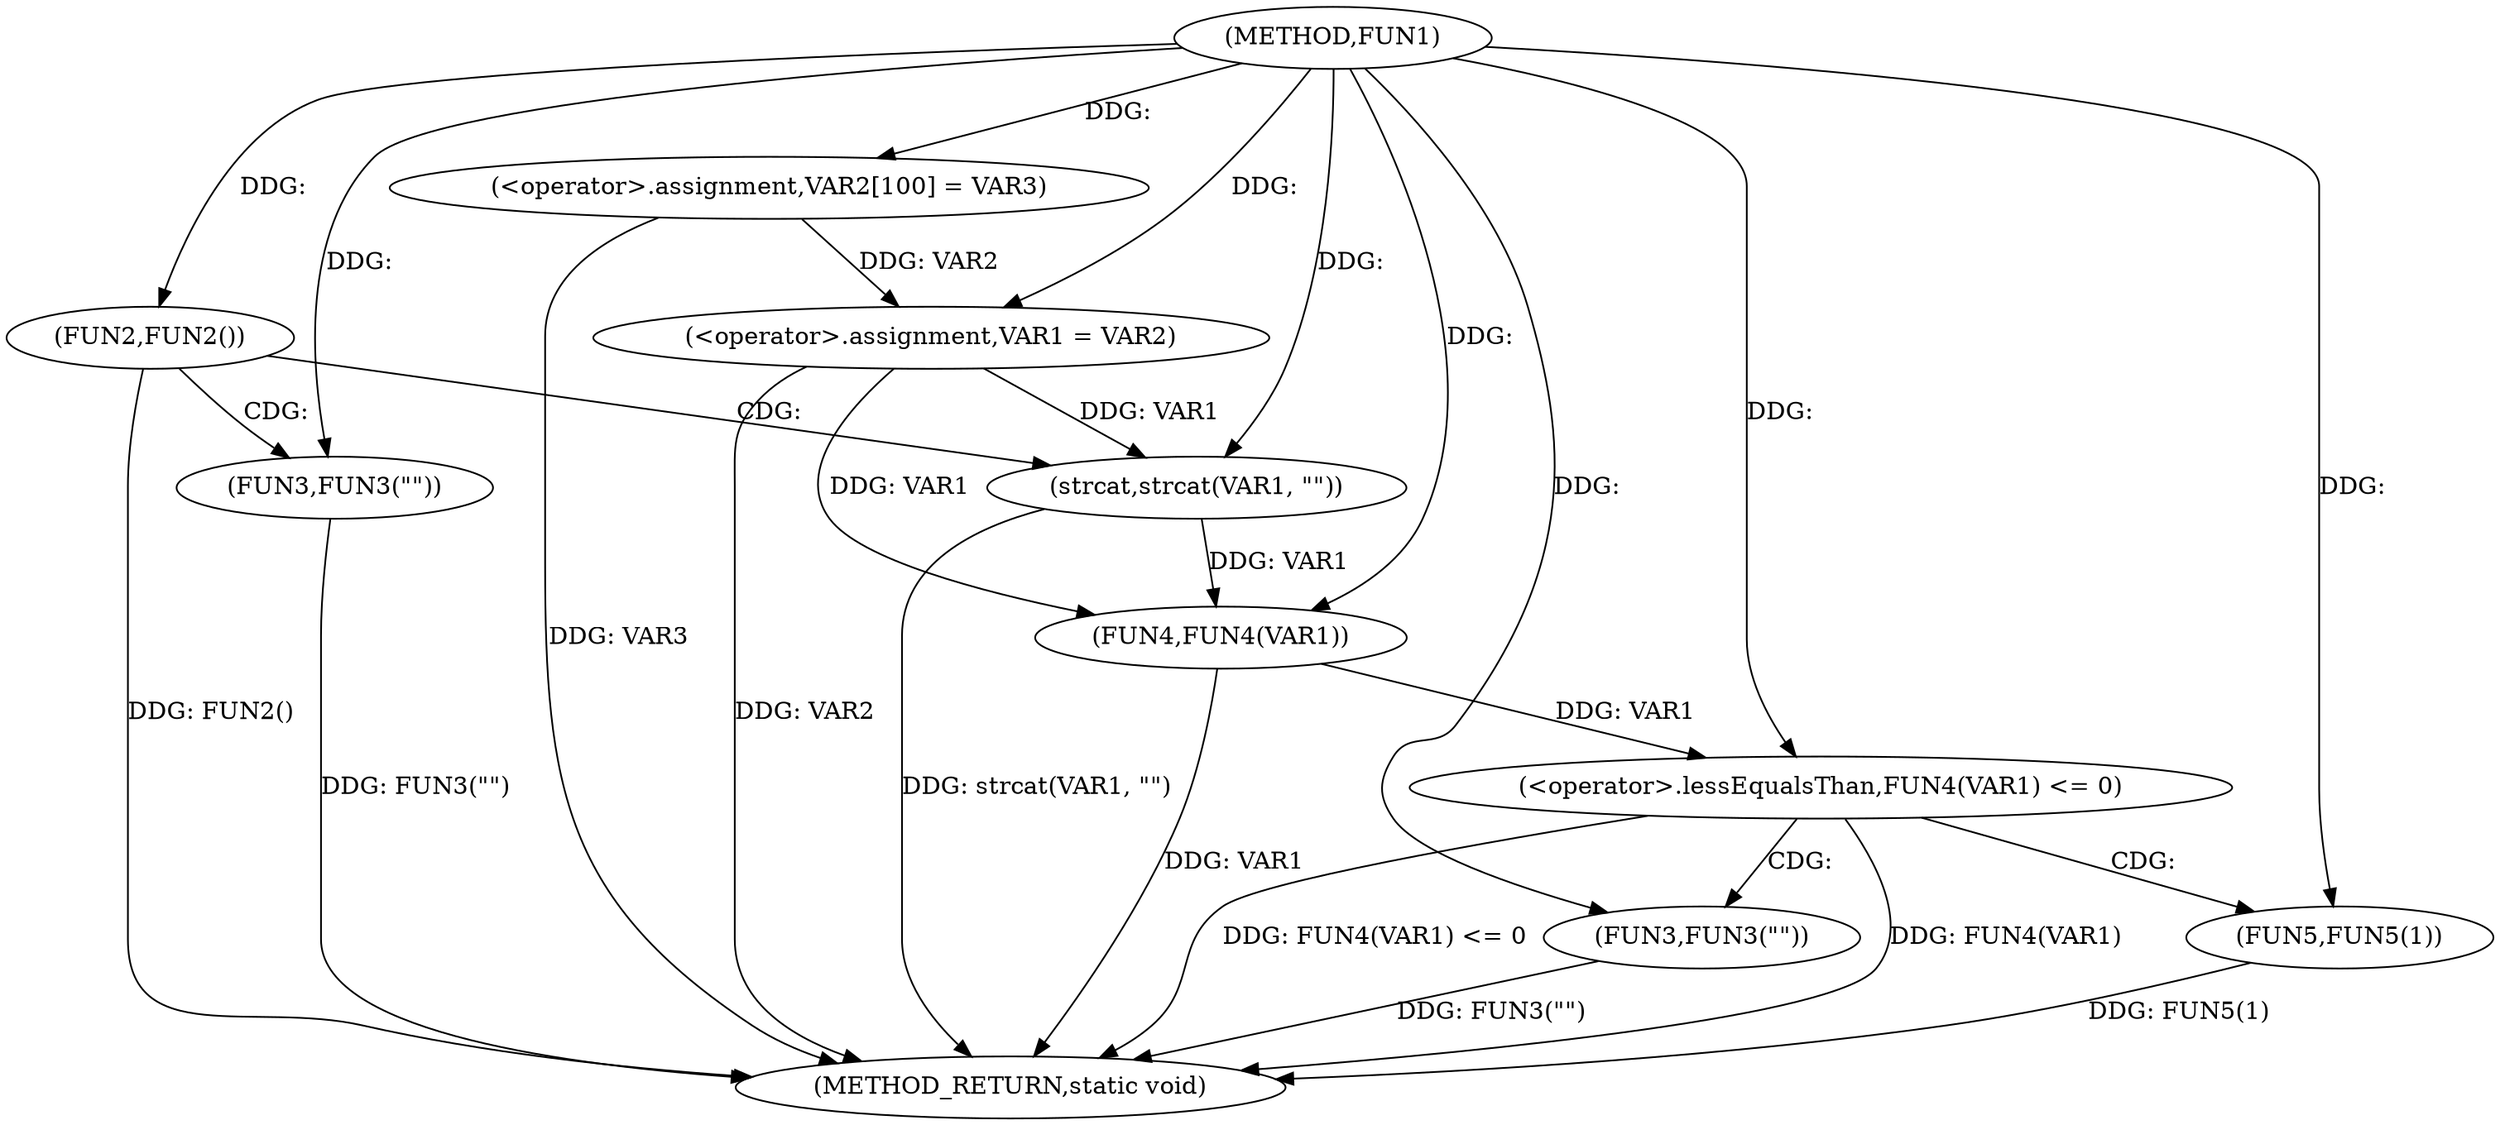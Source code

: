 digraph FUN1 {  
"1000100" [label = "(METHOD,FUN1)" ]
"1000130" [label = "(METHOD_RETURN,static void)" ]
"1000104" [label = "(<operator>.assignment,VAR2[100] = VAR3)" ]
"1000107" [label = "(<operator>.assignment,VAR1 = VAR2)" ]
"1000111" [label = "(FUN2,FUN2())" ]
"1000113" [label = "(FUN3,FUN3(\"\"))" ]
"1000117" [label = "(strcat,strcat(VAR1, \"\"))" ]
"1000121" [label = "(<operator>.lessEqualsThan,FUN4(VAR1) <= 0)" ]
"1000122" [label = "(FUN4,FUN4(VAR1))" ]
"1000126" [label = "(FUN3,FUN3(\"\"))" ]
"1000128" [label = "(FUN5,FUN5(1))" ]
  "1000117" -> "1000130"  [ label = "DDG: strcat(VAR1, \"\")"] 
  "1000126" -> "1000130"  [ label = "DDG: FUN3(\"\")"] 
  "1000122" -> "1000130"  [ label = "DDG: VAR1"] 
  "1000121" -> "1000130"  [ label = "DDG: FUN4(VAR1) <= 0"] 
  "1000113" -> "1000130"  [ label = "DDG: FUN3(\"\")"] 
  "1000121" -> "1000130"  [ label = "DDG: FUN4(VAR1)"] 
  "1000128" -> "1000130"  [ label = "DDG: FUN5(1)"] 
  "1000111" -> "1000130"  [ label = "DDG: FUN2()"] 
  "1000104" -> "1000130"  [ label = "DDG: VAR3"] 
  "1000107" -> "1000130"  [ label = "DDG: VAR2"] 
  "1000100" -> "1000104"  [ label = "DDG: "] 
  "1000104" -> "1000107"  [ label = "DDG: VAR2"] 
  "1000100" -> "1000107"  [ label = "DDG: "] 
  "1000100" -> "1000111"  [ label = "DDG: "] 
  "1000100" -> "1000113"  [ label = "DDG: "] 
  "1000107" -> "1000117"  [ label = "DDG: VAR1"] 
  "1000100" -> "1000117"  [ label = "DDG: "] 
  "1000122" -> "1000121"  [ label = "DDG: VAR1"] 
  "1000107" -> "1000122"  [ label = "DDG: VAR1"] 
  "1000117" -> "1000122"  [ label = "DDG: VAR1"] 
  "1000100" -> "1000122"  [ label = "DDG: "] 
  "1000100" -> "1000121"  [ label = "DDG: "] 
  "1000100" -> "1000126"  [ label = "DDG: "] 
  "1000100" -> "1000128"  [ label = "DDG: "] 
  "1000111" -> "1000117"  [ label = "CDG: "] 
  "1000111" -> "1000113"  [ label = "CDG: "] 
  "1000121" -> "1000128"  [ label = "CDG: "] 
  "1000121" -> "1000126"  [ label = "CDG: "] 
}
